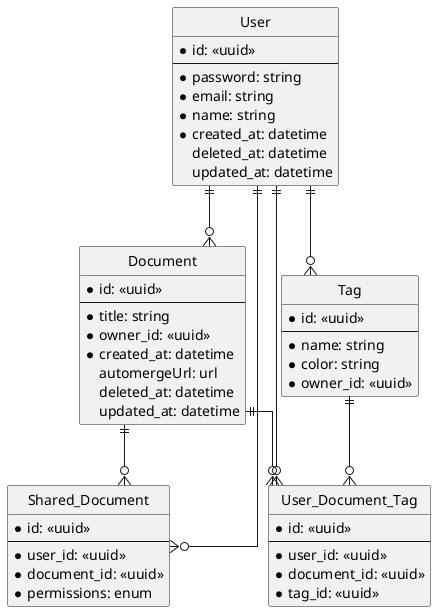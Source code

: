 @startuml SynchroDoc
skinparam Linetype ortho
hide circle

entity User {
  * id: <<uuid>>
  ---
  * password: string
  * email: string
  * name: string
  * created_at: datetime
  deleted_at: datetime
  updated_at: datetime
}

entity Document {
  * id: <<uuid>>
  ---
  * title: string
  * owner_id: <<uuid>>
  * created_at: datetime
  automergeUrl: url
  deleted_at: datetime
  updated_at: datetime
}

entity Shared_Document {
  * id: <<uuid>>
  ---
  * user_id: <<uuid>>
  * document_id: <<uuid>>
  * permissions: enum
}

entity Tag {
  * id: <<uuid>>
  ---
  * name: string
  * color: string
  * owner_id: <<uuid>>
}

entity User_Document_Tag {
  * id: <<uuid>>
  ---
  * user_id: <<uuid>>
  * document_id: <<uuid>>
  * tag_id: <<uuid>>
}

User ||--o{ Document
User ||--o{ Shared_Document
Document ||--o{ Shared_Document

User ||--o{ Tag
User ||--o{ User_Document_Tag
Document ||--o{ User_Document_Tag
Tag ||--o{ User_Document_Tag
@enduml
